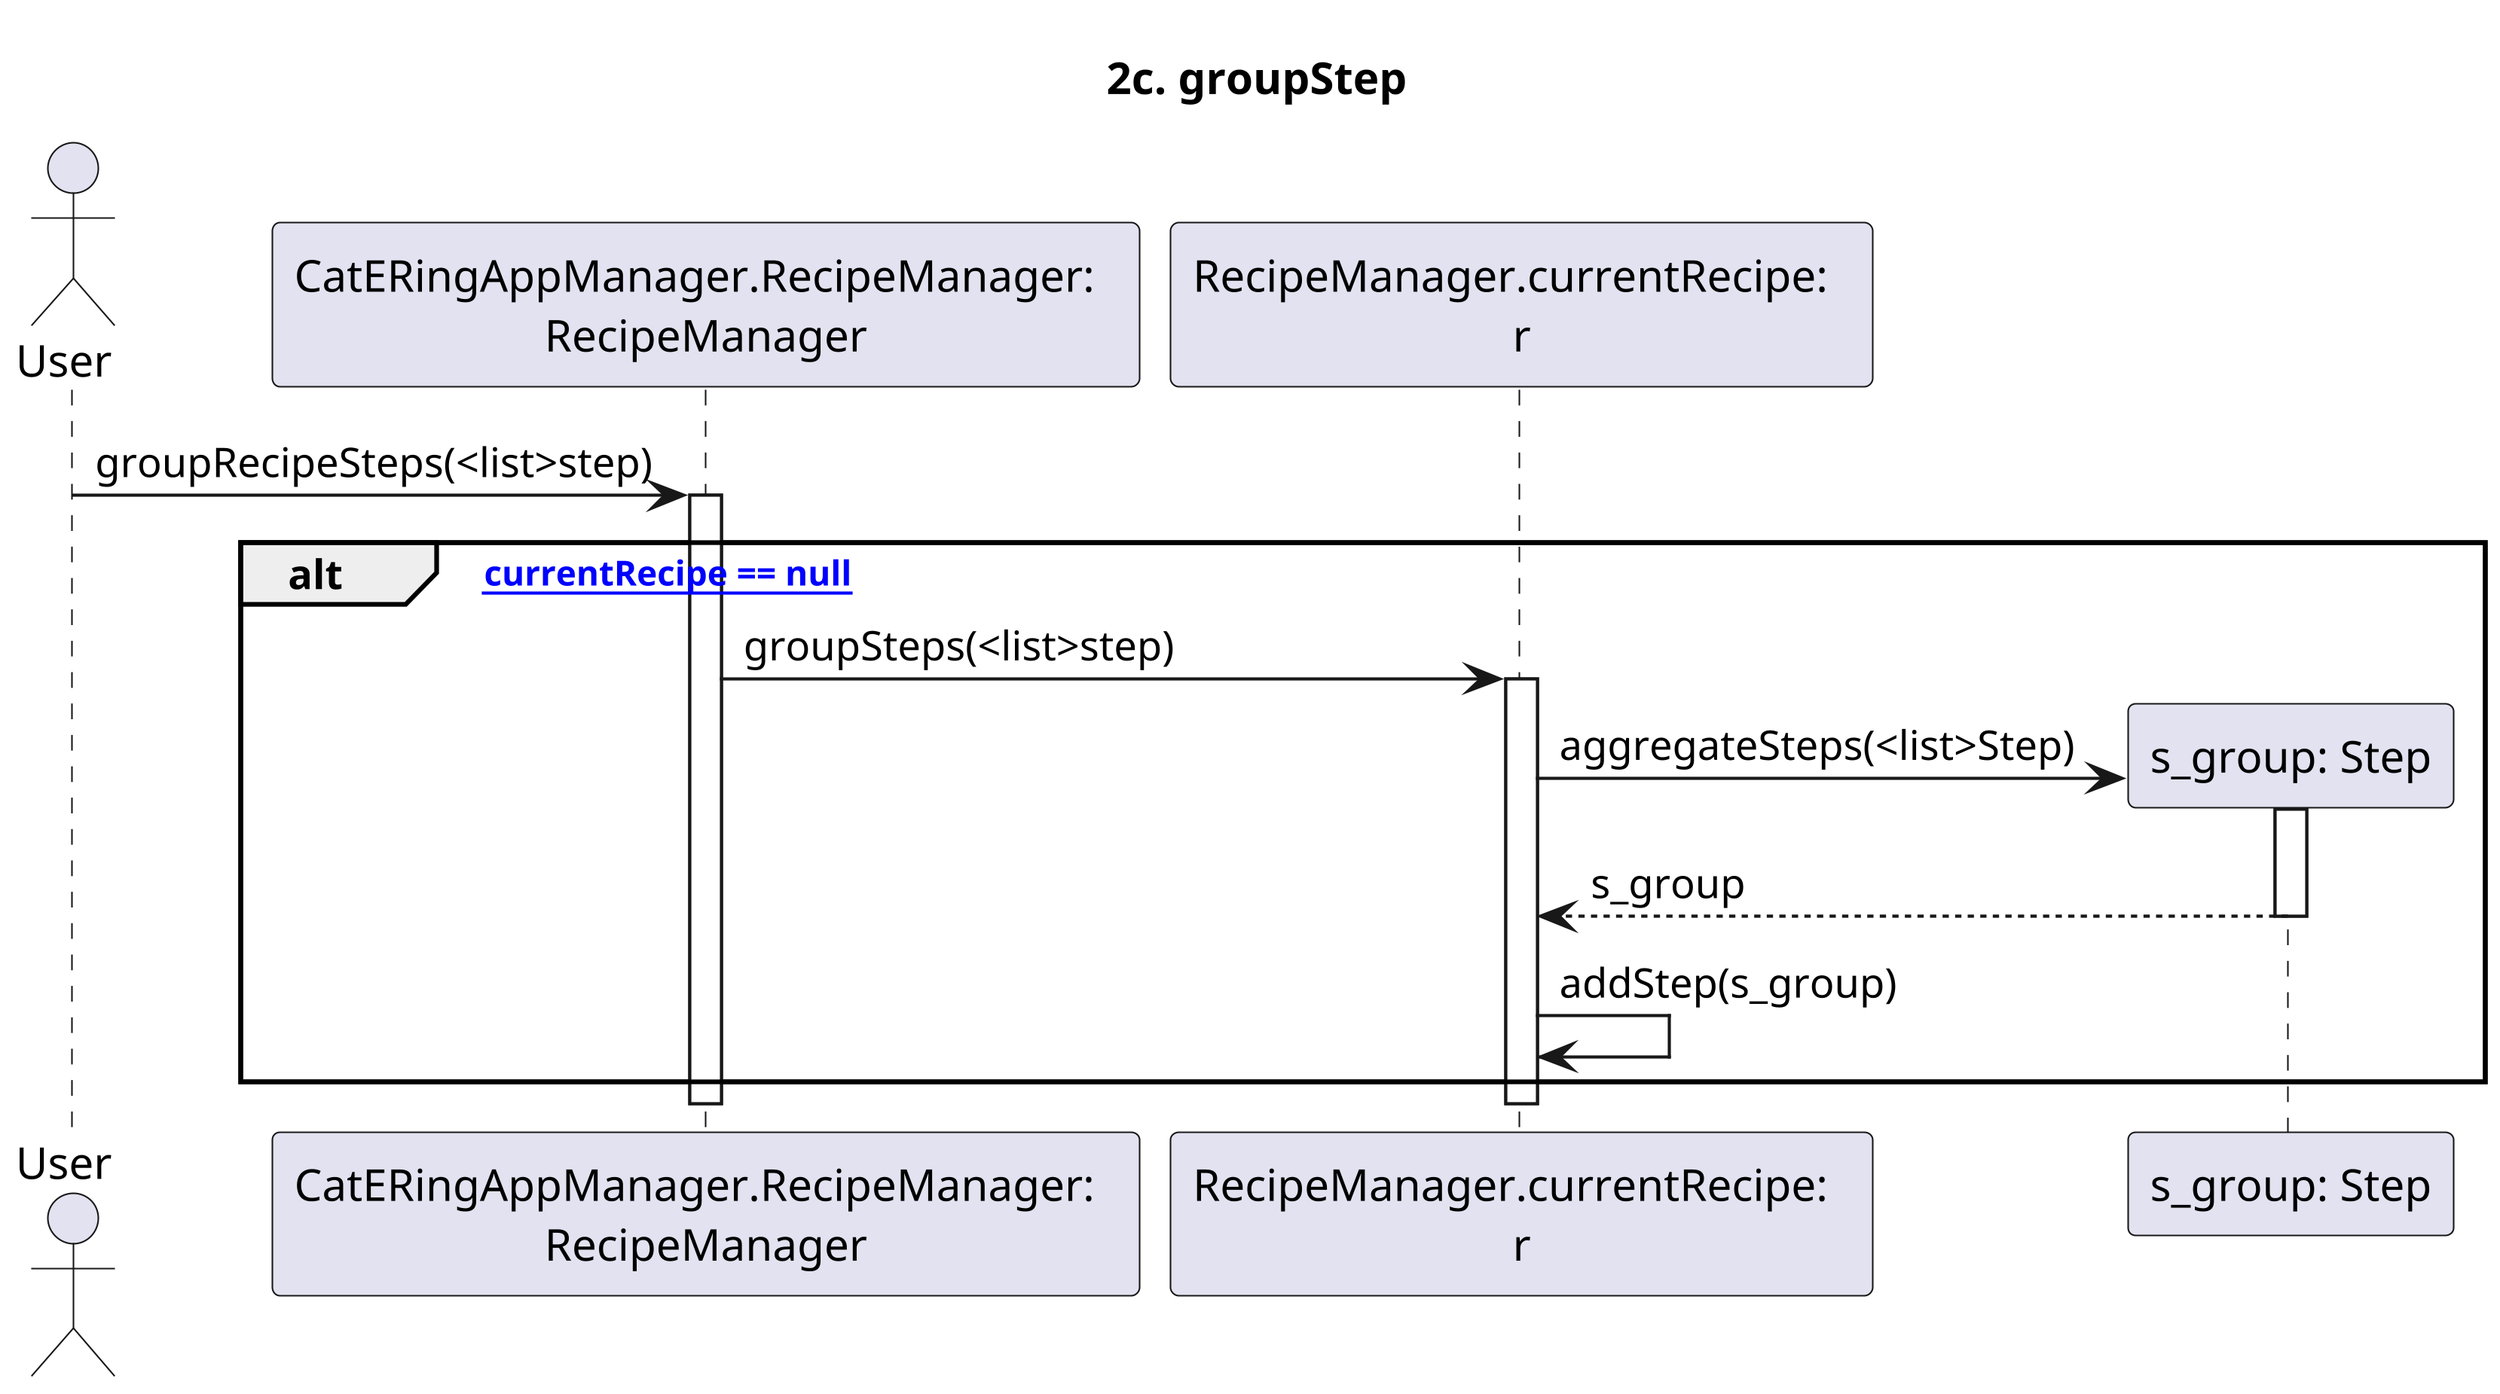 @startuml

skinparam Dpi 400

title: 2c. groupStep

Actor User
Participant "CatERingAppManager.RecipeManager:  \nRecipeManager" as RM
Participant "RecipeManager.currentRecipe:  \nr" as CR

User -> RM: groupRecipeSteps(<list>step)
activate RM
alt ["currentRecipe == null"]
RM -> CR: groupSteps(<list>step)
activate CR

    create "s_group: Step"

    CR -> "s_group: Step": aggregateSteps(<list>Step) 
    Activate "s_group: Step"

    "s_group: Step" --> CR: s_group
    Deactivate "s_group: Step"
    CR -> CR: addStep(s_group)
end
deactivate CR
deactivate RM

@enduml
